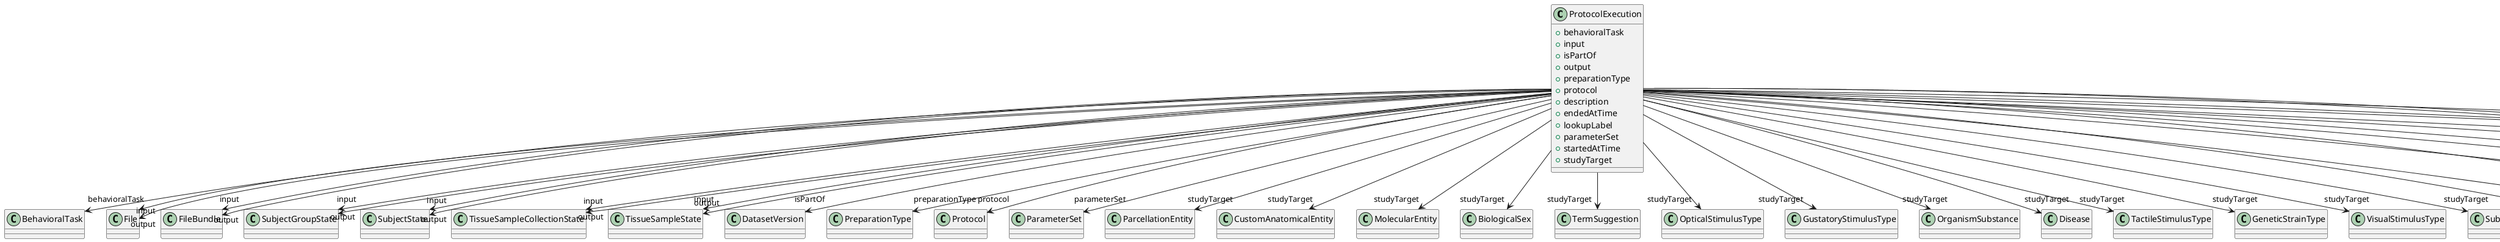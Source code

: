 @startuml
class ProtocolExecution {
+behavioralTask
+input
+isPartOf
+output
+preparationType
+protocol
+description
+endedAtTime
+lookupLabel
+parameterSet
+startedAtTime
+studyTarget

}
ProtocolExecution -d-> "behavioralTask" BehavioralTask
ProtocolExecution -d-> "input" File
ProtocolExecution -d-> "input" FileBundle
ProtocolExecution -d-> "input" SubjectGroupState
ProtocolExecution -d-> "input" SubjectState
ProtocolExecution -d-> "input" TissueSampleCollectionState
ProtocolExecution -d-> "input" TissueSampleState
ProtocolExecution -d-> "isPartOf" DatasetVersion
ProtocolExecution -d-> "output" File
ProtocolExecution -d-> "output" FileBundle
ProtocolExecution -d-> "output" SubjectGroupState
ProtocolExecution -d-> "output" SubjectState
ProtocolExecution -d-> "output" TissueSampleCollectionState
ProtocolExecution -d-> "output" TissueSampleState
ProtocolExecution -d-> "preparationType" PreparationType
ProtocolExecution -d-> "protocol" Protocol
ProtocolExecution -d-> "parameterSet" ParameterSet
ProtocolExecution -d-> "studyTarget" ParcellationEntity
ProtocolExecution -d-> "studyTarget" CustomAnatomicalEntity
ProtocolExecution -d-> "studyTarget" MolecularEntity
ProtocolExecution -d-> "studyTarget" BiologicalSex
ProtocolExecution -d-> "studyTarget" TermSuggestion
ProtocolExecution -d-> "studyTarget" OpticalStimulusType
ProtocolExecution -d-> "studyTarget" GustatoryStimulusType
ProtocolExecution -d-> "studyTarget" OrganismSubstance
ProtocolExecution -d-> "studyTarget" Disease
ProtocolExecution -d-> "studyTarget" TactileStimulusType
ProtocolExecution -d-> "studyTarget" GeneticStrainType
ProtocolExecution -d-> "studyTarget" VisualStimulusType
ProtocolExecution -d-> "studyTarget" SubcellularEntity
ProtocolExecution -d-> "studyTarget" DiseaseModel
ProtocolExecution -d-> "studyTarget" ElectricalStimulusType
ProtocolExecution -d-> "studyTarget" Handedness
ProtocolExecution -d-> "studyTarget" AuditoryStimulusType
ProtocolExecution -d-> "studyTarget" UBERONParcellation
ProtocolExecution -d-> "studyTarget" OlfactoryStimulusType
ProtocolExecution -d-> "studyTarget" CellType
ProtocolExecution -d-> "studyTarget" BreedingType
ProtocolExecution -d-> "studyTarget" BiologicalOrder
ProtocolExecution -d-> "studyTarget" Species
ProtocolExecution -d-> "studyTarget" OrganismSystem
ProtocolExecution -d-> "studyTarget" Organ
ProtocolExecution -d-> "studyTarget" CellCultureType

@enduml